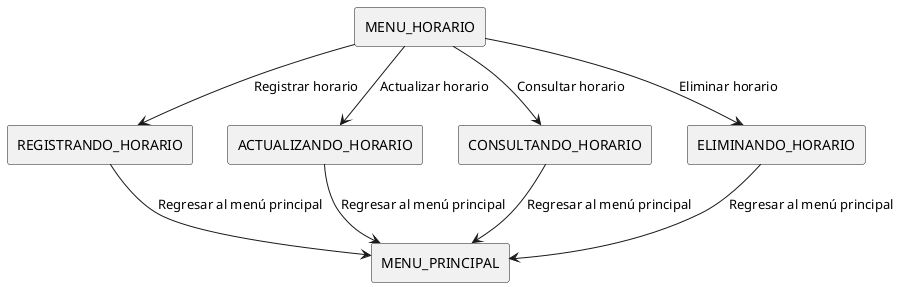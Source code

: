 @startuml
!define RECTANGLE(x) rectangle x

RECTANGLE(MENU_HORARIO)
RECTANGLE(REGISTRANDO_HORARIO)
RECTANGLE(ACTUALIZANDO_HORARIO)
RECTANGLE(CONSULTANDO_HORARIO)
RECTANGLE(ELIMINANDO_HORARIO)
RECTANGLE(MENU_PRINCIPAL)

MENU_HORARIO --> REGISTRANDO_HORARIO : Registrar horario
REGISTRANDO_HORARIO --> MENU_PRINCIPAL : Regresar al menú principal

MENU_HORARIO --> ACTUALIZANDO_HORARIO : Actualizar horario
ACTUALIZANDO_HORARIO --> MENU_PRINCIPAL : Regresar al menú principal

MENU_HORARIO --> CONSULTANDO_HORARIO : Consultar horario
CONSULTANDO_HORARIO --> MENU_PRINCIPAL : Regresar al menú principal

MENU_HORARIO --> ELIMINANDO_HORARIO : Eliminar horario
ELIMINANDO_HORARIO --> MENU_PRINCIPAL : Regresar al menú principal
@enduml

